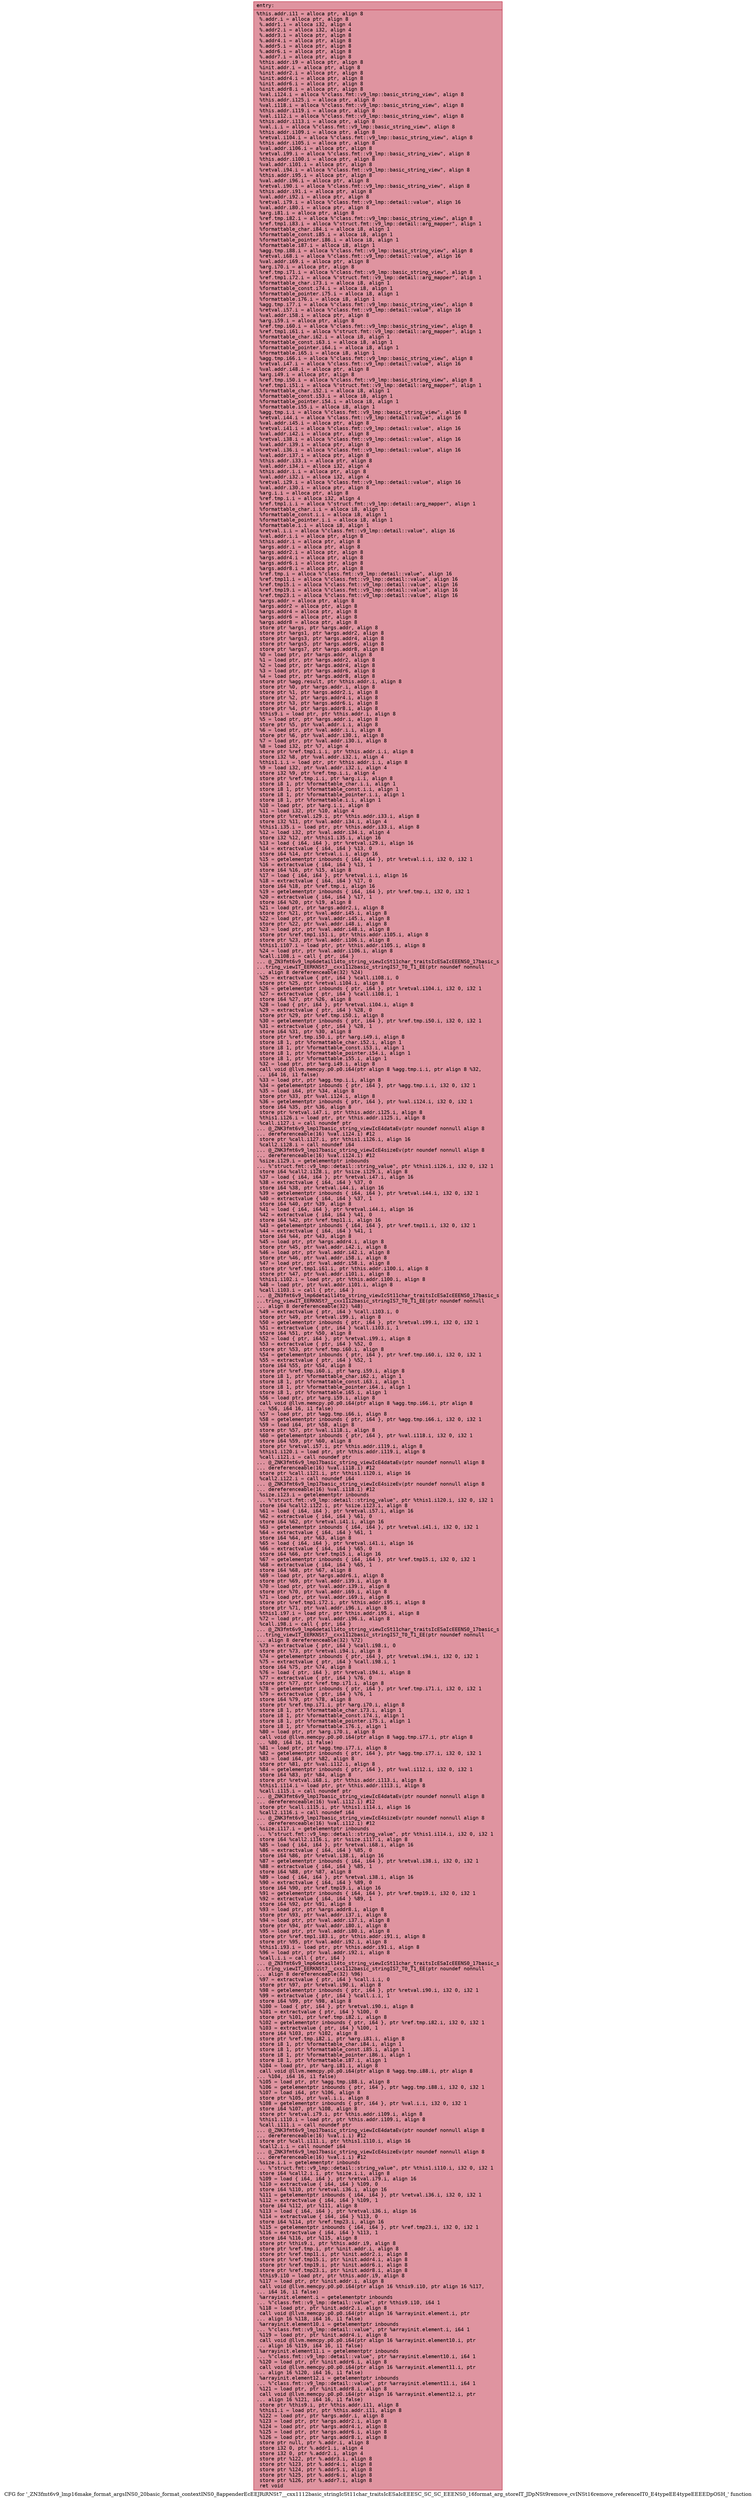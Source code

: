 digraph "CFG for '_ZN3fmt6v9_lmp16make_format_argsINS0_20basic_format_contextINS0_8appenderEcEEJRiRNSt7__cxx1112basic_stringIcSt11char_traitsIcESaIcEEESC_SC_SC_EEENS0_16format_arg_storeIT_JDpNSt9remove_cvINSt16remove_referenceIT0_E4typeEE4typeEEEEDpOSH_' function" {
	label="CFG for '_ZN3fmt6v9_lmp16make_format_argsINS0_20basic_format_contextINS0_8appenderEcEEJRiRNSt7__cxx1112basic_stringIcSt11char_traitsIcESaIcEEESC_SC_SC_EEENS0_16format_arg_storeIT_JDpNSt9remove_cvINSt16remove_referenceIT0_E4typeEE4typeEEEEDpOSH_' function";

	Node0x562846a8a6e0 [shape=record,color="#b70d28ff", style=filled, fillcolor="#b70d2870" fontname="Courier",label="{entry:\l|  %this.addr.i11 = alloca ptr, align 8\l  %.addr.i = alloca ptr, align 8\l  %.addr1.i = alloca i32, align 4\l  %.addr2.i = alloca i32, align 4\l  %.addr3.i = alloca ptr, align 8\l  %.addr4.i = alloca ptr, align 8\l  %.addr5.i = alloca ptr, align 8\l  %.addr6.i = alloca ptr, align 8\l  %.addr7.i = alloca ptr, align 8\l  %this.addr.i9 = alloca ptr, align 8\l  %init.addr.i = alloca ptr, align 8\l  %init.addr2.i = alloca ptr, align 8\l  %init.addr4.i = alloca ptr, align 8\l  %init.addr6.i = alloca ptr, align 8\l  %init.addr8.i = alloca ptr, align 8\l  %val.i124.i = alloca %\"class.fmt::v9_lmp::basic_string_view\", align 8\l  %this.addr.i125.i = alloca ptr, align 8\l  %val.i118.i = alloca %\"class.fmt::v9_lmp::basic_string_view\", align 8\l  %this.addr.i119.i = alloca ptr, align 8\l  %val.i112.i = alloca %\"class.fmt::v9_lmp::basic_string_view\", align 8\l  %this.addr.i113.i = alloca ptr, align 8\l  %val.i.i = alloca %\"class.fmt::v9_lmp::basic_string_view\", align 8\l  %this.addr.i109.i = alloca ptr, align 8\l  %retval.i104.i = alloca %\"class.fmt::v9_lmp::basic_string_view\", align 8\l  %this.addr.i105.i = alloca ptr, align 8\l  %val.addr.i106.i = alloca ptr, align 8\l  %retval.i99.i = alloca %\"class.fmt::v9_lmp::basic_string_view\", align 8\l  %this.addr.i100.i = alloca ptr, align 8\l  %val.addr.i101.i = alloca ptr, align 8\l  %retval.i94.i = alloca %\"class.fmt::v9_lmp::basic_string_view\", align 8\l  %this.addr.i95.i = alloca ptr, align 8\l  %val.addr.i96.i = alloca ptr, align 8\l  %retval.i90.i = alloca %\"class.fmt::v9_lmp::basic_string_view\", align 8\l  %this.addr.i91.i = alloca ptr, align 8\l  %val.addr.i92.i = alloca ptr, align 8\l  %retval.i79.i = alloca %\"class.fmt::v9_lmp::detail::value\", align 16\l  %val.addr.i80.i = alloca ptr, align 8\l  %arg.i81.i = alloca ptr, align 8\l  %ref.tmp.i82.i = alloca %\"class.fmt::v9_lmp::basic_string_view\", align 8\l  %ref.tmp1.i83.i = alloca %\"struct.fmt::v9_lmp::detail::arg_mapper\", align 1\l  %formattable_char.i84.i = alloca i8, align 1\l  %formattable_const.i85.i = alloca i8, align 1\l  %formattable_pointer.i86.i = alloca i8, align 1\l  %formattable.i87.i = alloca i8, align 1\l  %agg.tmp.i88.i = alloca %\"class.fmt::v9_lmp::basic_string_view\", align 8\l  %retval.i68.i = alloca %\"class.fmt::v9_lmp::detail::value\", align 16\l  %val.addr.i69.i = alloca ptr, align 8\l  %arg.i70.i = alloca ptr, align 8\l  %ref.tmp.i71.i = alloca %\"class.fmt::v9_lmp::basic_string_view\", align 8\l  %ref.tmp1.i72.i = alloca %\"struct.fmt::v9_lmp::detail::arg_mapper\", align 1\l  %formattable_char.i73.i = alloca i8, align 1\l  %formattable_const.i74.i = alloca i8, align 1\l  %formattable_pointer.i75.i = alloca i8, align 1\l  %formattable.i76.i = alloca i8, align 1\l  %agg.tmp.i77.i = alloca %\"class.fmt::v9_lmp::basic_string_view\", align 8\l  %retval.i57.i = alloca %\"class.fmt::v9_lmp::detail::value\", align 16\l  %val.addr.i58.i = alloca ptr, align 8\l  %arg.i59.i = alloca ptr, align 8\l  %ref.tmp.i60.i = alloca %\"class.fmt::v9_lmp::basic_string_view\", align 8\l  %ref.tmp1.i61.i = alloca %\"struct.fmt::v9_lmp::detail::arg_mapper\", align 1\l  %formattable_char.i62.i = alloca i8, align 1\l  %formattable_const.i63.i = alloca i8, align 1\l  %formattable_pointer.i64.i = alloca i8, align 1\l  %formattable.i65.i = alloca i8, align 1\l  %agg.tmp.i66.i = alloca %\"class.fmt::v9_lmp::basic_string_view\", align 8\l  %retval.i47.i = alloca %\"class.fmt::v9_lmp::detail::value\", align 16\l  %val.addr.i48.i = alloca ptr, align 8\l  %arg.i49.i = alloca ptr, align 8\l  %ref.tmp.i50.i = alloca %\"class.fmt::v9_lmp::basic_string_view\", align 8\l  %ref.tmp1.i51.i = alloca %\"struct.fmt::v9_lmp::detail::arg_mapper\", align 1\l  %formattable_char.i52.i = alloca i8, align 1\l  %formattable_const.i53.i = alloca i8, align 1\l  %formattable_pointer.i54.i = alloca i8, align 1\l  %formattable.i55.i = alloca i8, align 1\l  %agg.tmp.i.i = alloca %\"class.fmt::v9_lmp::basic_string_view\", align 8\l  %retval.i44.i = alloca %\"class.fmt::v9_lmp::detail::value\", align 16\l  %val.addr.i45.i = alloca ptr, align 8\l  %retval.i41.i = alloca %\"class.fmt::v9_lmp::detail::value\", align 16\l  %val.addr.i42.i = alloca ptr, align 8\l  %retval.i38.i = alloca %\"class.fmt::v9_lmp::detail::value\", align 16\l  %val.addr.i39.i = alloca ptr, align 8\l  %retval.i36.i = alloca %\"class.fmt::v9_lmp::detail::value\", align 16\l  %val.addr.i37.i = alloca ptr, align 8\l  %this.addr.i33.i = alloca ptr, align 8\l  %val.addr.i34.i = alloca i32, align 4\l  %this.addr.i.i = alloca ptr, align 8\l  %val.addr.i32.i = alloca i32, align 4\l  %retval.i29.i = alloca %\"class.fmt::v9_lmp::detail::value\", align 16\l  %val.addr.i30.i = alloca ptr, align 8\l  %arg.i.i = alloca ptr, align 8\l  %ref.tmp.i.i = alloca i32, align 4\l  %ref.tmp1.i.i = alloca %\"struct.fmt::v9_lmp::detail::arg_mapper\", align 1\l  %formattable_char.i.i = alloca i8, align 1\l  %formattable_const.i.i = alloca i8, align 1\l  %formattable_pointer.i.i = alloca i8, align 1\l  %formattable.i.i = alloca i8, align 1\l  %retval.i.i = alloca %\"class.fmt::v9_lmp::detail::value\", align 16\l  %val.addr.i.i = alloca ptr, align 8\l  %this.addr.i = alloca ptr, align 8\l  %args.addr.i = alloca ptr, align 8\l  %args.addr2.i = alloca ptr, align 8\l  %args.addr4.i = alloca ptr, align 8\l  %args.addr6.i = alloca ptr, align 8\l  %args.addr8.i = alloca ptr, align 8\l  %ref.tmp.i = alloca %\"class.fmt::v9_lmp::detail::value\", align 16\l  %ref.tmp11.i = alloca %\"class.fmt::v9_lmp::detail::value\", align 16\l  %ref.tmp15.i = alloca %\"class.fmt::v9_lmp::detail::value\", align 16\l  %ref.tmp19.i = alloca %\"class.fmt::v9_lmp::detail::value\", align 16\l  %ref.tmp23.i = alloca %\"class.fmt::v9_lmp::detail::value\", align 16\l  %args.addr = alloca ptr, align 8\l  %args.addr2 = alloca ptr, align 8\l  %args.addr4 = alloca ptr, align 8\l  %args.addr6 = alloca ptr, align 8\l  %args.addr8 = alloca ptr, align 8\l  store ptr %args, ptr %args.addr, align 8\l  store ptr %args1, ptr %args.addr2, align 8\l  store ptr %args3, ptr %args.addr4, align 8\l  store ptr %args5, ptr %args.addr6, align 8\l  store ptr %args7, ptr %args.addr8, align 8\l  %0 = load ptr, ptr %args.addr, align 8\l  %1 = load ptr, ptr %args.addr2, align 8\l  %2 = load ptr, ptr %args.addr4, align 8\l  %3 = load ptr, ptr %args.addr6, align 8\l  %4 = load ptr, ptr %args.addr8, align 8\l  store ptr %agg.result, ptr %this.addr.i, align 8\l  store ptr %0, ptr %args.addr.i, align 8\l  store ptr %1, ptr %args.addr2.i, align 8\l  store ptr %2, ptr %args.addr4.i, align 8\l  store ptr %3, ptr %args.addr6.i, align 8\l  store ptr %4, ptr %args.addr8.i, align 8\l  %this9.i = load ptr, ptr %this.addr.i, align 8\l  %5 = load ptr, ptr %args.addr.i, align 8\l  store ptr %5, ptr %val.addr.i.i, align 8\l  %6 = load ptr, ptr %val.addr.i.i, align 8\l  store ptr %6, ptr %val.addr.i30.i, align 8\l  %7 = load ptr, ptr %val.addr.i30.i, align 8\l  %8 = load i32, ptr %7, align 4\l  store ptr %ref.tmp1.i.i, ptr %this.addr.i.i, align 8\l  store i32 %8, ptr %val.addr.i32.i, align 4\l  %this1.i.i = load ptr, ptr %this.addr.i.i, align 8\l  %9 = load i32, ptr %val.addr.i32.i, align 4\l  store i32 %9, ptr %ref.tmp.i.i, align 4\l  store ptr %ref.tmp.i.i, ptr %arg.i.i, align 8\l  store i8 1, ptr %formattable_char.i.i, align 1\l  store i8 1, ptr %formattable_const.i.i, align 1\l  store i8 1, ptr %formattable_pointer.i.i, align 1\l  store i8 1, ptr %formattable.i.i, align 1\l  %10 = load ptr, ptr %arg.i.i, align 8\l  %11 = load i32, ptr %10, align 4\l  store ptr %retval.i29.i, ptr %this.addr.i33.i, align 8\l  store i32 %11, ptr %val.addr.i34.i, align 4\l  %this1.i35.i = load ptr, ptr %this.addr.i33.i, align 8\l  %12 = load i32, ptr %val.addr.i34.i, align 4\l  store i32 %12, ptr %this1.i35.i, align 16\l  %13 = load \{ i64, i64 \}, ptr %retval.i29.i, align 16\l  %14 = extractvalue \{ i64, i64 \} %13, 0\l  store i64 %14, ptr %retval.i.i, align 16\l  %15 = getelementptr inbounds \{ i64, i64 \}, ptr %retval.i.i, i32 0, i32 1\l  %16 = extractvalue \{ i64, i64 \} %13, 1\l  store i64 %16, ptr %15, align 8\l  %17 = load \{ i64, i64 \}, ptr %retval.i.i, align 16\l  %18 = extractvalue \{ i64, i64 \} %17, 0\l  store i64 %18, ptr %ref.tmp.i, align 16\l  %19 = getelementptr inbounds \{ i64, i64 \}, ptr %ref.tmp.i, i32 0, i32 1\l  %20 = extractvalue \{ i64, i64 \} %17, 1\l  store i64 %20, ptr %19, align 8\l  %21 = load ptr, ptr %args.addr2.i, align 8\l  store ptr %21, ptr %val.addr.i45.i, align 8\l  %22 = load ptr, ptr %val.addr.i45.i, align 8\l  store ptr %22, ptr %val.addr.i48.i, align 8\l  %23 = load ptr, ptr %val.addr.i48.i, align 8\l  store ptr %ref.tmp1.i51.i, ptr %this.addr.i105.i, align 8\l  store ptr %23, ptr %val.addr.i106.i, align 8\l  %this1.i107.i = load ptr, ptr %this.addr.i105.i, align 8\l  %24 = load ptr, ptr %val.addr.i106.i, align 8\l  %call.i108.i = call \{ ptr, i64 \}\l... @_ZN3fmt6v9_lmp6detail14to_string_viewIcSt11char_traitsIcESaIcEEENS0_17basic_s\l...tring_viewIT_EERKNSt7__cxx1112basic_stringIS7_T0_T1_EE(ptr noundef nonnull\l... align 8 dereferenceable(32) %24)\l  %25 = extractvalue \{ ptr, i64 \} %call.i108.i, 0\l  store ptr %25, ptr %retval.i104.i, align 8\l  %26 = getelementptr inbounds \{ ptr, i64 \}, ptr %retval.i104.i, i32 0, i32 1\l  %27 = extractvalue \{ ptr, i64 \} %call.i108.i, 1\l  store i64 %27, ptr %26, align 8\l  %28 = load \{ ptr, i64 \}, ptr %retval.i104.i, align 8\l  %29 = extractvalue \{ ptr, i64 \} %28, 0\l  store ptr %29, ptr %ref.tmp.i50.i, align 8\l  %30 = getelementptr inbounds \{ ptr, i64 \}, ptr %ref.tmp.i50.i, i32 0, i32 1\l  %31 = extractvalue \{ ptr, i64 \} %28, 1\l  store i64 %31, ptr %30, align 8\l  store ptr %ref.tmp.i50.i, ptr %arg.i49.i, align 8\l  store i8 1, ptr %formattable_char.i52.i, align 1\l  store i8 1, ptr %formattable_const.i53.i, align 1\l  store i8 1, ptr %formattable_pointer.i54.i, align 1\l  store i8 1, ptr %formattable.i55.i, align 1\l  %32 = load ptr, ptr %arg.i49.i, align 8\l  call void @llvm.memcpy.p0.p0.i64(ptr align 8 %agg.tmp.i.i, ptr align 8 %32,\l... i64 16, i1 false)\l  %33 = load ptr, ptr %agg.tmp.i.i, align 8\l  %34 = getelementptr inbounds \{ ptr, i64 \}, ptr %agg.tmp.i.i, i32 0, i32 1\l  %35 = load i64, ptr %34, align 8\l  store ptr %33, ptr %val.i124.i, align 8\l  %36 = getelementptr inbounds \{ ptr, i64 \}, ptr %val.i124.i, i32 0, i32 1\l  store i64 %35, ptr %36, align 8\l  store ptr %retval.i47.i, ptr %this.addr.i125.i, align 8\l  %this1.i126.i = load ptr, ptr %this.addr.i125.i, align 8\l  %call.i127.i = call noundef ptr\l... @_ZNK3fmt6v9_lmp17basic_string_viewIcE4dataEv(ptr noundef nonnull align 8\l... dereferenceable(16) %val.i124.i) #12\l  store ptr %call.i127.i, ptr %this1.i126.i, align 16\l  %call2.i128.i = call noundef i64\l... @_ZNK3fmt6v9_lmp17basic_string_viewIcE4sizeEv(ptr noundef nonnull align 8\l... dereferenceable(16) %val.i124.i) #12\l  %size.i129.i = getelementptr inbounds\l... %\"struct.fmt::v9_lmp::detail::string_value\", ptr %this1.i126.i, i32 0, i32 1\l  store i64 %call2.i128.i, ptr %size.i129.i, align 8\l  %37 = load \{ i64, i64 \}, ptr %retval.i47.i, align 16\l  %38 = extractvalue \{ i64, i64 \} %37, 0\l  store i64 %38, ptr %retval.i44.i, align 16\l  %39 = getelementptr inbounds \{ i64, i64 \}, ptr %retval.i44.i, i32 0, i32 1\l  %40 = extractvalue \{ i64, i64 \} %37, 1\l  store i64 %40, ptr %39, align 8\l  %41 = load \{ i64, i64 \}, ptr %retval.i44.i, align 16\l  %42 = extractvalue \{ i64, i64 \} %41, 0\l  store i64 %42, ptr %ref.tmp11.i, align 16\l  %43 = getelementptr inbounds \{ i64, i64 \}, ptr %ref.tmp11.i, i32 0, i32 1\l  %44 = extractvalue \{ i64, i64 \} %41, 1\l  store i64 %44, ptr %43, align 8\l  %45 = load ptr, ptr %args.addr4.i, align 8\l  store ptr %45, ptr %val.addr.i42.i, align 8\l  %46 = load ptr, ptr %val.addr.i42.i, align 8\l  store ptr %46, ptr %val.addr.i58.i, align 8\l  %47 = load ptr, ptr %val.addr.i58.i, align 8\l  store ptr %ref.tmp1.i61.i, ptr %this.addr.i100.i, align 8\l  store ptr %47, ptr %val.addr.i101.i, align 8\l  %this1.i102.i = load ptr, ptr %this.addr.i100.i, align 8\l  %48 = load ptr, ptr %val.addr.i101.i, align 8\l  %call.i103.i = call \{ ptr, i64 \}\l... @_ZN3fmt6v9_lmp6detail14to_string_viewIcSt11char_traitsIcESaIcEEENS0_17basic_s\l...tring_viewIT_EERKNSt7__cxx1112basic_stringIS7_T0_T1_EE(ptr noundef nonnull\l... align 8 dereferenceable(32) %48)\l  %49 = extractvalue \{ ptr, i64 \} %call.i103.i, 0\l  store ptr %49, ptr %retval.i99.i, align 8\l  %50 = getelementptr inbounds \{ ptr, i64 \}, ptr %retval.i99.i, i32 0, i32 1\l  %51 = extractvalue \{ ptr, i64 \} %call.i103.i, 1\l  store i64 %51, ptr %50, align 8\l  %52 = load \{ ptr, i64 \}, ptr %retval.i99.i, align 8\l  %53 = extractvalue \{ ptr, i64 \} %52, 0\l  store ptr %53, ptr %ref.tmp.i60.i, align 8\l  %54 = getelementptr inbounds \{ ptr, i64 \}, ptr %ref.tmp.i60.i, i32 0, i32 1\l  %55 = extractvalue \{ ptr, i64 \} %52, 1\l  store i64 %55, ptr %54, align 8\l  store ptr %ref.tmp.i60.i, ptr %arg.i59.i, align 8\l  store i8 1, ptr %formattable_char.i62.i, align 1\l  store i8 1, ptr %formattable_const.i63.i, align 1\l  store i8 1, ptr %formattable_pointer.i64.i, align 1\l  store i8 1, ptr %formattable.i65.i, align 1\l  %56 = load ptr, ptr %arg.i59.i, align 8\l  call void @llvm.memcpy.p0.p0.i64(ptr align 8 %agg.tmp.i66.i, ptr align 8\l... %56, i64 16, i1 false)\l  %57 = load ptr, ptr %agg.tmp.i66.i, align 8\l  %58 = getelementptr inbounds \{ ptr, i64 \}, ptr %agg.tmp.i66.i, i32 0, i32 1\l  %59 = load i64, ptr %58, align 8\l  store ptr %57, ptr %val.i118.i, align 8\l  %60 = getelementptr inbounds \{ ptr, i64 \}, ptr %val.i118.i, i32 0, i32 1\l  store i64 %59, ptr %60, align 8\l  store ptr %retval.i57.i, ptr %this.addr.i119.i, align 8\l  %this1.i120.i = load ptr, ptr %this.addr.i119.i, align 8\l  %call.i121.i = call noundef ptr\l... @_ZNK3fmt6v9_lmp17basic_string_viewIcE4dataEv(ptr noundef nonnull align 8\l... dereferenceable(16) %val.i118.i) #12\l  store ptr %call.i121.i, ptr %this1.i120.i, align 16\l  %call2.i122.i = call noundef i64\l... @_ZNK3fmt6v9_lmp17basic_string_viewIcE4sizeEv(ptr noundef nonnull align 8\l... dereferenceable(16) %val.i118.i) #12\l  %size.i123.i = getelementptr inbounds\l... %\"struct.fmt::v9_lmp::detail::string_value\", ptr %this1.i120.i, i32 0, i32 1\l  store i64 %call2.i122.i, ptr %size.i123.i, align 8\l  %61 = load \{ i64, i64 \}, ptr %retval.i57.i, align 16\l  %62 = extractvalue \{ i64, i64 \} %61, 0\l  store i64 %62, ptr %retval.i41.i, align 16\l  %63 = getelementptr inbounds \{ i64, i64 \}, ptr %retval.i41.i, i32 0, i32 1\l  %64 = extractvalue \{ i64, i64 \} %61, 1\l  store i64 %64, ptr %63, align 8\l  %65 = load \{ i64, i64 \}, ptr %retval.i41.i, align 16\l  %66 = extractvalue \{ i64, i64 \} %65, 0\l  store i64 %66, ptr %ref.tmp15.i, align 16\l  %67 = getelementptr inbounds \{ i64, i64 \}, ptr %ref.tmp15.i, i32 0, i32 1\l  %68 = extractvalue \{ i64, i64 \} %65, 1\l  store i64 %68, ptr %67, align 8\l  %69 = load ptr, ptr %args.addr6.i, align 8\l  store ptr %69, ptr %val.addr.i39.i, align 8\l  %70 = load ptr, ptr %val.addr.i39.i, align 8\l  store ptr %70, ptr %val.addr.i69.i, align 8\l  %71 = load ptr, ptr %val.addr.i69.i, align 8\l  store ptr %ref.tmp1.i72.i, ptr %this.addr.i95.i, align 8\l  store ptr %71, ptr %val.addr.i96.i, align 8\l  %this1.i97.i = load ptr, ptr %this.addr.i95.i, align 8\l  %72 = load ptr, ptr %val.addr.i96.i, align 8\l  %call.i98.i = call \{ ptr, i64 \}\l... @_ZN3fmt6v9_lmp6detail14to_string_viewIcSt11char_traitsIcESaIcEEENS0_17basic_s\l...tring_viewIT_EERKNSt7__cxx1112basic_stringIS7_T0_T1_EE(ptr noundef nonnull\l... align 8 dereferenceable(32) %72)\l  %73 = extractvalue \{ ptr, i64 \} %call.i98.i, 0\l  store ptr %73, ptr %retval.i94.i, align 8\l  %74 = getelementptr inbounds \{ ptr, i64 \}, ptr %retval.i94.i, i32 0, i32 1\l  %75 = extractvalue \{ ptr, i64 \} %call.i98.i, 1\l  store i64 %75, ptr %74, align 8\l  %76 = load \{ ptr, i64 \}, ptr %retval.i94.i, align 8\l  %77 = extractvalue \{ ptr, i64 \} %76, 0\l  store ptr %77, ptr %ref.tmp.i71.i, align 8\l  %78 = getelementptr inbounds \{ ptr, i64 \}, ptr %ref.tmp.i71.i, i32 0, i32 1\l  %79 = extractvalue \{ ptr, i64 \} %76, 1\l  store i64 %79, ptr %78, align 8\l  store ptr %ref.tmp.i71.i, ptr %arg.i70.i, align 8\l  store i8 1, ptr %formattable_char.i73.i, align 1\l  store i8 1, ptr %formattable_const.i74.i, align 1\l  store i8 1, ptr %formattable_pointer.i75.i, align 1\l  store i8 1, ptr %formattable.i76.i, align 1\l  %80 = load ptr, ptr %arg.i70.i, align 8\l  call void @llvm.memcpy.p0.p0.i64(ptr align 8 %agg.tmp.i77.i, ptr align 8\l... %80, i64 16, i1 false)\l  %81 = load ptr, ptr %agg.tmp.i77.i, align 8\l  %82 = getelementptr inbounds \{ ptr, i64 \}, ptr %agg.tmp.i77.i, i32 0, i32 1\l  %83 = load i64, ptr %82, align 8\l  store ptr %81, ptr %val.i112.i, align 8\l  %84 = getelementptr inbounds \{ ptr, i64 \}, ptr %val.i112.i, i32 0, i32 1\l  store i64 %83, ptr %84, align 8\l  store ptr %retval.i68.i, ptr %this.addr.i113.i, align 8\l  %this1.i114.i = load ptr, ptr %this.addr.i113.i, align 8\l  %call.i115.i = call noundef ptr\l... @_ZNK3fmt6v9_lmp17basic_string_viewIcE4dataEv(ptr noundef nonnull align 8\l... dereferenceable(16) %val.i112.i) #12\l  store ptr %call.i115.i, ptr %this1.i114.i, align 16\l  %call2.i116.i = call noundef i64\l... @_ZNK3fmt6v9_lmp17basic_string_viewIcE4sizeEv(ptr noundef nonnull align 8\l... dereferenceable(16) %val.i112.i) #12\l  %size.i117.i = getelementptr inbounds\l... %\"struct.fmt::v9_lmp::detail::string_value\", ptr %this1.i114.i, i32 0, i32 1\l  store i64 %call2.i116.i, ptr %size.i117.i, align 8\l  %85 = load \{ i64, i64 \}, ptr %retval.i68.i, align 16\l  %86 = extractvalue \{ i64, i64 \} %85, 0\l  store i64 %86, ptr %retval.i38.i, align 16\l  %87 = getelementptr inbounds \{ i64, i64 \}, ptr %retval.i38.i, i32 0, i32 1\l  %88 = extractvalue \{ i64, i64 \} %85, 1\l  store i64 %88, ptr %87, align 8\l  %89 = load \{ i64, i64 \}, ptr %retval.i38.i, align 16\l  %90 = extractvalue \{ i64, i64 \} %89, 0\l  store i64 %90, ptr %ref.tmp19.i, align 16\l  %91 = getelementptr inbounds \{ i64, i64 \}, ptr %ref.tmp19.i, i32 0, i32 1\l  %92 = extractvalue \{ i64, i64 \} %89, 1\l  store i64 %92, ptr %91, align 8\l  %93 = load ptr, ptr %args.addr8.i, align 8\l  store ptr %93, ptr %val.addr.i37.i, align 8\l  %94 = load ptr, ptr %val.addr.i37.i, align 8\l  store ptr %94, ptr %val.addr.i80.i, align 8\l  %95 = load ptr, ptr %val.addr.i80.i, align 8\l  store ptr %ref.tmp1.i83.i, ptr %this.addr.i91.i, align 8\l  store ptr %95, ptr %val.addr.i92.i, align 8\l  %this1.i93.i = load ptr, ptr %this.addr.i91.i, align 8\l  %96 = load ptr, ptr %val.addr.i92.i, align 8\l  %call.i.i = call \{ ptr, i64 \}\l... @_ZN3fmt6v9_lmp6detail14to_string_viewIcSt11char_traitsIcESaIcEEENS0_17basic_s\l...tring_viewIT_EERKNSt7__cxx1112basic_stringIS7_T0_T1_EE(ptr noundef nonnull\l... align 8 dereferenceable(32) %96)\l  %97 = extractvalue \{ ptr, i64 \} %call.i.i, 0\l  store ptr %97, ptr %retval.i90.i, align 8\l  %98 = getelementptr inbounds \{ ptr, i64 \}, ptr %retval.i90.i, i32 0, i32 1\l  %99 = extractvalue \{ ptr, i64 \} %call.i.i, 1\l  store i64 %99, ptr %98, align 8\l  %100 = load \{ ptr, i64 \}, ptr %retval.i90.i, align 8\l  %101 = extractvalue \{ ptr, i64 \} %100, 0\l  store ptr %101, ptr %ref.tmp.i82.i, align 8\l  %102 = getelementptr inbounds \{ ptr, i64 \}, ptr %ref.tmp.i82.i, i32 0, i32 1\l  %103 = extractvalue \{ ptr, i64 \} %100, 1\l  store i64 %103, ptr %102, align 8\l  store ptr %ref.tmp.i82.i, ptr %arg.i81.i, align 8\l  store i8 1, ptr %formattable_char.i84.i, align 1\l  store i8 1, ptr %formattable_const.i85.i, align 1\l  store i8 1, ptr %formattable_pointer.i86.i, align 1\l  store i8 1, ptr %formattable.i87.i, align 1\l  %104 = load ptr, ptr %arg.i81.i, align 8\l  call void @llvm.memcpy.p0.p0.i64(ptr align 8 %agg.tmp.i88.i, ptr align 8\l... %104, i64 16, i1 false)\l  %105 = load ptr, ptr %agg.tmp.i88.i, align 8\l  %106 = getelementptr inbounds \{ ptr, i64 \}, ptr %agg.tmp.i88.i, i32 0, i32 1\l  %107 = load i64, ptr %106, align 8\l  store ptr %105, ptr %val.i.i, align 8\l  %108 = getelementptr inbounds \{ ptr, i64 \}, ptr %val.i.i, i32 0, i32 1\l  store i64 %107, ptr %108, align 8\l  store ptr %retval.i79.i, ptr %this.addr.i109.i, align 8\l  %this1.i110.i = load ptr, ptr %this.addr.i109.i, align 8\l  %call.i111.i = call noundef ptr\l... @_ZNK3fmt6v9_lmp17basic_string_viewIcE4dataEv(ptr noundef nonnull align 8\l... dereferenceable(16) %val.i.i) #12\l  store ptr %call.i111.i, ptr %this1.i110.i, align 16\l  %call2.i.i = call noundef i64\l... @_ZNK3fmt6v9_lmp17basic_string_viewIcE4sizeEv(ptr noundef nonnull align 8\l... dereferenceable(16) %val.i.i) #12\l  %size.i.i = getelementptr inbounds\l... %\"struct.fmt::v9_lmp::detail::string_value\", ptr %this1.i110.i, i32 0, i32 1\l  store i64 %call2.i.i, ptr %size.i.i, align 8\l  %109 = load \{ i64, i64 \}, ptr %retval.i79.i, align 16\l  %110 = extractvalue \{ i64, i64 \} %109, 0\l  store i64 %110, ptr %retval.i36.i, align 16\l  %111 = getelementptr inbounds \{ i64, i64 \}, ptr %retval.i36.i, i32 0, i32 1\l  %112 = extractvalue \{ i64, i64 \} %109, 1\l  store i64 %112, ptr %111, align 8\l  %113 = load \{ i64, i64 \}, ptr %retval.i36.i, align 16\l  %114 = extractvalue \{ i64, i64 \} %113, 0\l  store i64 %114, ptr %ref.tmp23.i, align 16\l  %115 = getelementptr inbounds \{ i64, i64 \}, ptr %ref.tmp23.i, i32 0, i32 1\l  %116 = extractvalue \{ i64, i64 \} %113, 1\l  store i64 %116, ptr %115, align 8\l  store ptr %this9.i, ptr %this.addr.i9, align 8\l  store ptr %ref.tmp.i, ptr %init.addr.i, align 8\l  store ptr %ref.tmp11.i, ptr %init.addr2.i, align 8\l  store ptr %ref.tmp15.i, ptr %init.addr4.i, align 8\l  store ptr %ref.tmp19.i, ptr %init.addr6.i, align 8\l  store ptr %ref.tmp23.i, ptr %init.addr8.i, align 8\l  %this9.i10 = load ptr, ptr %this.addr.i9, align 8\l  %117 = load ptr, ptr %init.addr.i, align 8\l  call void @llvm.memcpy.p0.p0.i64(ptr align 16 %this9.i10, ptr align 16 %117,\l... i64 16, i1 false)\l  %arrayinit.element.i = getelementptr inbounds\l... %\"class.fmt::v9_lmp::detail::value\", ptr %this9.i10, i64 1\l  %118 = load ptr, ptr %init.addr2.i, align 8\l  call void @llvm.memcpy.p0.p0.i64(ptr align 16 %arrayinit.element.i, ptr\l... align 16 %118, i64 16, i1 false)\l  %arrayinit.element10.i = getelementptr inbounds\l... %\"class.fmt::v9_lmp::detail::value\", ptr %arrayinit.element.i, i64 1\l  %119 = load ptr, ptr %init.addr4.i, align 8\l  call void @llvm.memcpy.p0.p0.i64(ptr align 16 %arrayinit.element10.i, ptr\l... align 16 %119, i64 16, i1 false)\l  %arrayinit.element11.i = getelementptr inbounds\l... %\"class.fmt::v9_lmp::detail::value\", ptr %arrayinit.element10.i, i64 1\l  %120 = load ptr, ptr %init.addr6.i, align 8\l  call void @llvm.memcpy.p0.p0.i64(ptr align 16 %arrayinit.element11.i, ptr\l... align 16 %120, i64 16, i1 false)\l  %arrayinit.element12.i = getelementptr inbounds\l... %\"class.fmt::v9_lmp::detail::value\", ptr %arrayinit.element11.i, i64 1\l  %121 = load ptr, ptr %init.addr8.i, align 8\l  call void @llvm.memcpy.p0.p0.i64(ptr align 16 %arrayinit.element12.i, ptr\l... align 16 %121, i64 16, i1 false)\l  store ptr %this9.i, ptr %this.addr.i11, align 8\l  %this1.i = load ptr, ptr %this.addr.i11, align 8\l  %122 = load ptr, ptr %args.addr.i, align 8\l  %123 = load ptr, ptr %args.addr2.i, align 8\l  %124 = load ptr, ptr %args.addr4.i, align 8\l  %125 = load ptr, ptr %args.addr6.i, align 8\l  %126 = load ptr, ptr %args.addr8.i, align 8\l  store ptr null, ptr %.addr.i, align 8\l  store i32 0, ptr %.addr1.i, align 4\l  store i32 0, ptr %.addr2.i, align 4\l  store ptr %122, ptr %.addr3.i, align 8\l  store ptr %123, ptr %.addr4.i, align 8\l  store ptr %124, ptr %.addr5.i, align 8\l  store ptr %125, ptr %.addr6.i, align 8\l  store ptr %126, ptr %.addr7.i, align 8\l  ret void\l}"];
}
